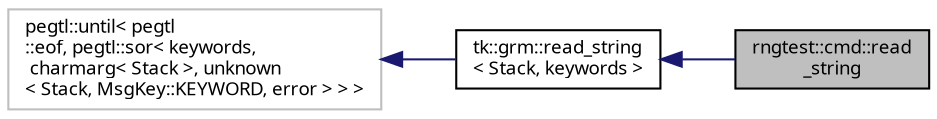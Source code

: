 digraph "rngtest::cmd::read_string"
{
 // INTERACTIVE_SVG=YES
  bgcolor="transparent";
  edge [fontname="sans-serif",fontsize="9",labelfontname="sans-serif",labelfontsize="9"];
  node [fontname="sans-serif",fontsize="9",shape=record];
  rankdir="LR";
  Node1 [label="rngtest::cmd::read\l_string",height=0.2,width=0.4,color="black", fillcolor="grey75", style="filled", fontcolor="black"];
  Node2 -> Node1 [dir="back",color="midnightblue",fontsize="9",style="solid",fontname="sans-serif"];
  Node2 [label="tk::grm::read_string\l\< Stack, keywords \>",height=0.2,width=0.4,color="black",URL="$structtk_1_1grm_1_1read__string.html",tooltip="Generic string parser entry point: parse &#39;keywords&#39; until end of string. "];
  Node3 -> Node2 [dir="back",color="midnightblue",fontsize="9",style="solid",fontname="sans-serif"];
  Node3 [label="pegtl::until\< pegtl\l::eof, pegtl::sor\< keywords,\l charmarg\< Stack \>, unknown\l\< Stack, MsgKey::KEYWORD, error \> \> \>",height=0.2,width=0.4,color="grey75"];
}
